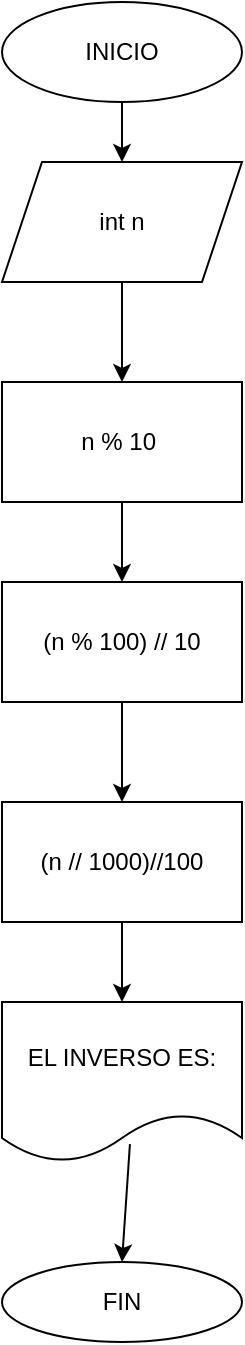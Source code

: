 <mxfile>
    <diagram id="w1HsqfMUxn8dOTcHPcs5" name="Página-1">
        <mxGraphModel dx="849" dy="518" grid="1" gridSize="10" guides="1" tooltips="1" connect="1" arrows="1" fold="1" page="1" pageScale="1" pageWidth="850" pageHeight="1100" math="0" shadow="0">
            <root>
                <mxCell id="0"/>
                <mxCell id="1" parent="0"/>
                <mxCell id="4" value="" style="edgeStyle=none;html=1;" edge="1" parent="1" source="2" target="3">
                    <mxGeometry relative="1" as="geometry"/>
                </mxCell>
                <mxCell id="2" value="INICIO" style="ellipse;whiteSpace=wrap;html=1;" vertex="1" parent="1">
                    <mxGeometry x="365" y="40" width="120" height="50" as="geometry"/>
                </mxCell>
                <mxCell id="6" value="" style="edgeStyle=none;html=1;" edge="1" parent="1" source="3" target="5">
                    <mxGeometry relative="1" as="geometry"/>
                </mxCell>
                <mxCell id="3" value="int n" style="shape=parallelogram;perimeter=parallelogramPerimeter;whiteSpace=wrap;html=1;fixedSize=1;" vertex="1" parent="1">
                    <mxGeometry x="365" y="120" width="120" height="60" as="geometry"/>
                </mxCell>
                <mxCell id="8" value="" style="edgeStyle=none;html=1;" edge="1" parent="1" source="5" target="7">
                    <mxGeometry relative="1" as="geometry"/>
                </mxCell>
                <mxCell id="5" value="n % 10&amp;nbsp;" style="whiteSpace=wrap;html=1;" vertex="1" parent="1">
                    <mxGeometry x="365" y="230" width="120" height="60" as="geometry"/>
                </mxCell>
                <mxCell id="10" value="" style="edgeStyle=none;html=1;" edge="1" parent="1" source="7" target="9">
                    <mxGeometry relative="1" as="geometry"/>
                </mxCell>
                <mxCell id="7" value="(n % 100) // 10" style="whiteSpace=wrap;html=1;" vertex="1" parent="1">
                    <mxGeometry x="365" y="330" width="120" height="60" as="geometry"/>
                </mxCell>
                <mxCell id="12" value="" style="edgeStyle=none;html=1;" edge="1" parent="1" source="9" target="11">
                    <mxGeometry relative="1" as="geometry"/>
                </mxCell>
                <mxCell id="9" value="(n // 1000)//100" style="whiteSpace=wrap;html=1;" vertex="1" parent="1">
                    <mxGeometry x="365" y="440" width="120" height="60" as="geometry"/>
                </mxCell>
                <mxCell id="11" value="EL INVERSO ES:" style="shape=document;whiteSpace=wrap;html=1;boundedLbl=1;" vertex="1" parent="1">
                    <mxGeometry x="365" y="540" width="120" height="80" as="geometry"/>
                </mxCell>
                <mxCell id="13" value="FIN" style="ellipse;whiteSpace=wrap;html=1;" vertex="1" parent="1">
                    <mxGeometry x="365" y="670" width="120" height="40" as="geometry"/>
                </mxCell>
                <mxCell id="14" value="" style="endArrow=classic;html=1;exitX=0.533;exitY=0.888;exitDx=0;exitDy=0;exitPerimeter=0;entryX=0.5;entryY=0;entryDx=0;entryDy=0;" edge="1" parent="1" source="11" target="13">
                    <mxGeometry width="50" height="50" relative="1" as="geometry">
                        <mxPoint x="520" y="640" as="sourcePoint"/>
                        <mxPoint x="570" y="590" as="targetPoint"/>
                    </mxGeometry>
                </mxCell>
            </root>
        </mxGraphModel>
    </diagram>
</mxfile>